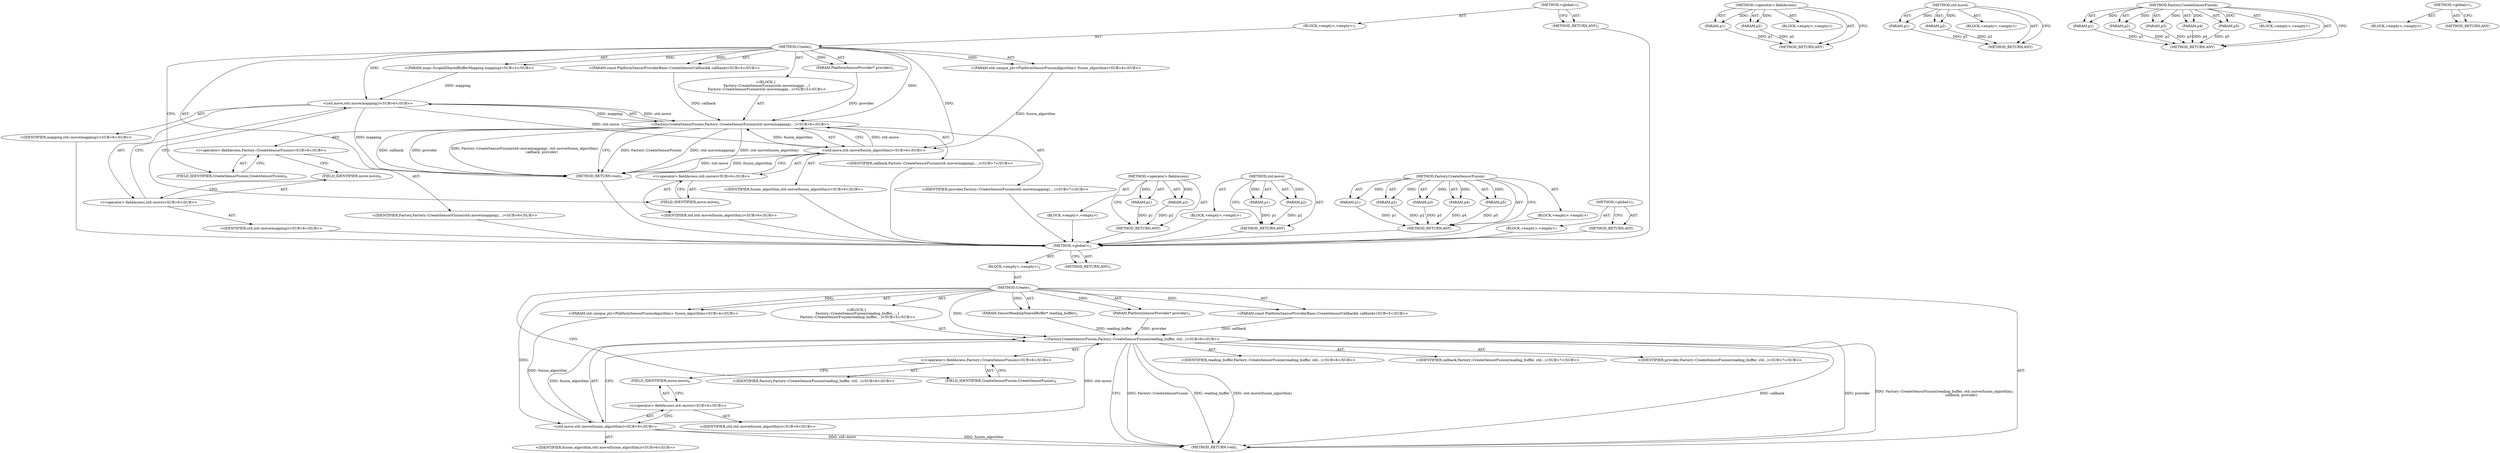digraph "&lt;global&gt;" {
vulnerable_6 [label=<(METHOD,&lt;global&gt;)<SUB>1</SUB>>];
vulnerable_7 [label=<(BLOCK,&lt;empty&gt;,&lt;empty&gt;)<SUB>1</SUB>>];
vulnerable_8 [label=<(METHOD,Create)<SUB>1</SUB>>];
vulnerable_9 [label="<(PARAM,mojo::ScopedSharedBufferMapping mapping)<SUB>2</SUB>>"];
vulnerable_10 [label=<(PARAM,PlatformSensorProvider* provider)<SUB>3</SUB>>];
vulnerable_11 [label="<(PARAM,std::unique_ptr&lt;PlatformSensorFusionAlgorithm&gt; fusion_algorithm)<SUB>4</SUB>>"];
vulnerable_12 [label="<(PARAM,const PlatformSensorProviderBase::CreateSensorCallback&amp; callback)<SUB>5</SUB>>"];
vulnerable_13 [label="<(BLOCK,{
  Factory::CreateSensorFusion(std::move(mappi...,{
  Factory::CreateSensorFusion(std::move(mappi...)<SUB>5</SUB>>"];
vulnerable_14 [label="<(Factory.CreateSensorFusion,Factory::CreateSensorFusion(std::move(mapping),...)<SUB>6</SUB>>"];
vulnerable_15 [label="<(&lt;operator&gt;.fieldAccess,Factory::CreateSensorFusion)<SUB>6</SUB>>"];
vulnerable_16 [label="<(IDENTIFIER,Factory,Factory::CreateSensorFusion(std::move(mapping),...)<SUB>6</SUB>>"];
vulnerable_17 [label=<(FIELD_IDENTIFIER,CreateSensorFusion,CreateSensorFusion)<SUB>6</SUB>>];
vulnerable_18 [label="<(std.move,std::move(mapping))<SUB>6</SUB>>"];
vulnerable_19 [label="<(&lt;operator&gt;.fieldAccess,std::move)<SUB>6</SUB>>"];
vulnerable_20 [label="<(IDENTIFIER,std,std::move(mapping))<SUB>6</SUB>>"];
vulnerable_21 [label=<(FIELD_IDENTIFIER,move,move)<SUB>6</SUB>>];
vulnerable_22 [label="<(IDENTIFIER,mapping,std::move(mapping))<SUB>6</SUB>>"];
vulnerable_23 [label="<(std.move,std::move(fusion_algorithm))<SUB>6</SUB>>"];
vulnerable_24 [label="<(&lt;operator&gt;.fieldAccess,std::move)<SUB>6</SUB>>"];
vulnerable_25 [label="<(IDENTIFIER,std,std::move(fusion_algorithm))<SUB>6</SUB>>"];
vulnerable_26 [label=<(FIELD_IDENTIFIER,move,move)<SUB>6</SUB>>];
vulnerable_27 [label="<(IDENTIFIER,fusion_algorithm,std::move(fusion_algorithm))<SUB>6</SUB>>"];
vulnerable_28 [label="<(IDENTIFIER,callback,Factory::CreateSensorFusion(std::move(mapping),...)<SUB>7</SUB>>"];
vulnerable_29 [label="<(IDENTIFIER,provider,Factory::CreateSensorFusion(std::move(mapping),...)<SUB>7</SUB>>"];
vulnerable_30 [label=<(METHOD_RETURN,void)<SUB>1</SUB>>];
vulnerable_32 [label=<(METHOD_RETURN,ANY)<SUB>1</SUB>>];
vulnerable_63 [label=<(METHOD,&lt;operator&gt;.fieldAccess)>];
vulnerable_64 [label=<(PARAM,p1)>];
vulnerable_65 [label=<(PARAM,p2)>];
vulnerable_66 [label=<(BLOCK,&lt;empty&gt;,&lt;empty&gt;)>];
vulnerable_67 [label=<(METHOD_RETURN,ANY)>];
vulnerable_68 [label=<(METHOD,std.move)>];
vulnerable_69 [label=<(PARAM,p1)>];
vulnerable_70 [label=<(PARAM,p2)>];
vulnerable_71 [label=<(BLOCK,&lt;empty&gt;,&lt;empty&gt;)>];
vulnerable_72 [label=<(METHOD_RETURN,ANY)>];
vulnerable_55 [label=<(METHOD,Factory.CreateSensorFusion)>];
vulnerable_56 [label=<(PARAM,p1)>];
vulnerable_57 [label=<(PARAM,p2)>];
vulnerable_58 [label=<(PARAM,p3)>];
vulnerable_59 [label=<(PARAM,p4)>];
vulnerable_60 [label=<(PARAM,p5)>];
vulnerable_61 [label=<(BLOCK,&lt;empty&gt;,&lt;empty&gt;)>];
vulnerable_62 [label=<(METHOD_RETURN,ANY)>];
vulnerable_49 [label=<(METHOD,&lt;global&gt;)<SUB>1</SUB>>];
vulnerable_50 [label=<(BLOCK,&lt;empty&gt;,&lt;empty&gt;)>];
vulnerable_51 [label=<(METHOD_RETURN,ANY)>];
fixed_6 [label=<(METHOD,&lt;global&gt;)<SUB>1</SUB>>];
fixed_7 [label=<(BLOCK,&lt;empty&gt;,&lt;empty&gt;)<SUB>1</SUB>>];
fixed_8 [label=<(METHOD,Create)<SUB>1</SUB>>];
fixed_9 [label=<(PARAM,SensorReadingSharedBuffer* reading_buffer)<SUB>2</SUB>>];
fixed_10 [label=<(PARAM,PlatformSensorProvider* provider)<SUB>3</SUB>>];
fixed_11 [label="<(PARAM,std::unique_ptr&lt;PlatformSensorFusionAlgorithm&gt; fusion_algorithm)<SUB>4</SUB>>"];
fixed_12 [label="<(PARAM,const PlatformSensorProviderBase::CreateSensorCallback&amp; callback)<SUB>5</SUB>>"];
fixed_13 [label="<(BLOCK,{
  Factory::CreateSensorFusion(reading_buffer,...,{
  Factory::CreateSensorFusion(reading_buffer,...)<SUB>5</SUB>>"];
fixed_14 [label="<(Factory.CreateSensorFusion,Factory::CreateSensorFusion(reading_buffer, std...)<SUB>6</SUB>>"];
fixed_15 [label="<(&lt;operator&gt;.fieldAccess,Factory::CreateSensorFusion)<SUB>6</SUB>>"];
fixed_16 [label="<(IDENTIFIER,Factory,Factory::CreateSensorFusion(reading_buffer, std...)<SUB>6</SUB>>"];
fixed_17 [label=<(FIELD_IDENTIFIER,CreateSensorFusion,CreateSensorFusion)<SUB>6</SUB>>];
fixed_18 [label="<(IDENTIFIER,reading_buffer,Factory::CreateSensorFusion(reading_buffer, std...)<SUB>6</SUB>>"];
fixed_19 [label="<(std.move,std::move(fusion_algorithm))<SUB>6</SUB>>"];
fixed_20 [label="<(&lt;operator&gt;.fieldAccess,std::move)<SUB>6</SUB>>"];
fixed_21 [label="<(IDENTIFIER,std,std::move(fusion_algorithm))<SUB>6</SUB>>"];
fixed_22 [label=<(FIELD_IDENTIFIER,move,move)<SUB>6</SUB>>];
fixed_23 [label="<(IDENTIFIER,fusion_algorithm,std::move(fusion_algorithm))<SUB>6</SUB>>"];
fixed_24 [label="<(IDENTIFIER,callback,Factory::CreateSensorFusion(reading_buffer, std...)<SUB>7</SUB>>"];
fixed_25 [label="<(IDENTIFIER,provider,Factory::CreateSensorFusion(reading_buffer, std...)<SUB>7</SUB>>"];
fixed_26 [label=<(METHOD_RETURN,void)<SUB>1</SUB>>];
fixed_28 [label=<(METHOD_RETURN,ANY)<SUB>1</SUB>>];
fixed_59 [label=<(METHOD,&lt;operator&gt;.fieldAccess)>];
fixed_60 [label=<(PARAM,p1)>];
fixed_61 [label=<(PARAM,p2)>];
fixed_62 [label=<(BLOCK,&lt;empty&gt;,&lt;empty&gt;)>];
fixed_63 [label=<(METHOD_RETURN,ANY)>];
fixed_64 [label=<(METHOD,std.move)>];
fixed_65 [label=<(PARAM,p1)>];
fixed_66 [label=<(PARAM,p2)>];
fixed_67 [label=<(BLOCK,&lt;empty&gt;,&lt;empty&gt;)>];
fixed_68 [label=<(METHOD_RETURN,ANY)>];
fixed_51 [label=<(METHOD,Factory.CreateSensorFusion)>];
fixed_52 [label=<(PARAM,p1)>];
fixed_53 [label=<(PARAM,p2)>];
fixed_54 [label=<(PARAM,p3)>];
fixed_55 [label=<(PARAM,p4)>];
fixed_56 [label=<(PARAM,p5)>];
fixed_57 [label=<(BLOCK,&lt;empty&gt;,&lt;empty&gt;)>];
fixed_58 [label=<(METHOD_RETURN,ANY)>];
fixed_45 [label=<(METHOD,&lt;global&gt;)<SUB>1</SUB>>];
fixed_46 [label=<(BLOCK,&lt;empty&gt;,&lt;empty&gt;)>];
fixed_47 [label=<(METHOD_RETURN,ANY)>];
vulnerable_6 -> vulnerable_7  [key=0, label="AST: "];
vulnerable_6 -> vulnerable_32  [key=0, label="AST: "];
vulnerable_6 -> vulnerable_32  [key=1, label="CFG: "];
vulnerable_7 -> vulnerable_8  [key=0, label="AST: "];
vulnerable_8 -> vulnerable_9  [key=0, label="AST: "];
vulnerable_8 -> vulnerable_9  [key=1, label="DDG: "];
vulnerable_8 -> vulnerable_10  [key=0, label="AST: "];
vulnerable_8 -> vulnerable_10  [key=1, label="DDG: "];
vulnerable_8 -> vulnerable_11  [key=0, label="AST: "];
vulnerable_8 -> vulnerable_11  [key=1, label="DDG: "];
vulnerable_8 -> vulnerable_12  [key=0, label="AST: "];
vulnerable_8 -> vulnerable_12  [key=1, label="DDG: "];
vulnerable_8 -> vulnerable_13  [key=0, label="AST: "];
vulnerable_8 -> vulnerable_30  [key=0, label="AST: "];
vulnerable_8 -> vulnerable_17  [key=0, label="CFG: "];
vulnerable_8 -> vulnerable_14  [key=0, label="DDG: "];
vulnerable_8 -> vulnerable_18  [key=0, label="DDG: "];
vulnerable_8 -> vulnerable_23  [key=0, label="DDG: "];
vulnerable_9 -> vulnerable_18  [key=0, label="DDG: mapping"];
vulnerable_10 -> vulnerable_14  [key=0, label="DDG: provider"];
vulnerable_11 -> vulnerable_23  [key=0, label="DDG: fusion_algorithm"];
vulnerable_12 -> vulnerable_14  [key=0, label="DDG: callback"];
vulnerable_13 -> vulnerable_14  [key=0, label="AST: "];
vulnerable_14 -> vulnerable_15  [key=0, label="AST: "];
vulnerable_14 -> vulnerable_18  [key=0, label="AST: "];
vulnerable_14 -> vulnerable_23  [key=0, label="AST: "];
vulnerable_14 -> vulnerable_28  [key=0, label="AST: "];
vulnerable_14 -> vulnerable_29  [key=0, label="AST: "];
vulnerable_14 -> vulnerable_30  [key=0, label="CFG: "];
vulnerable_14 -> vulnerable_30  [key=1, label="DDG: Factory::CreateSensorFusion"];
vulnerable_14 -> vulnerable_30  [key=2, label="DDG: std::move(mapping)"];
vulnerable_14 -> vulnerable_30  [key=3, label="DDG: std::move(fusion_algorithm)"];
vulnerable_14 -> vulnerable_30  [key=4, label="DDG: callback"];
vulnerable_14 -> vulnerable_30  [key=5, label="DDG: provider"];
vulnerable_14 -> vulnerable_30  [key=6, label="DDG: Factory::CreateSensorFusion(std::move(mapping), std::move(fusion_algorithm),
                               callback, provider)"];
vulnerable_15 -> vulnerable_16  [key=0, label="AST: "];
vulnerable_15 -> vulnerable_17  [key=0, label="AST: "];
vulnerable_15 -> vulnerable_21  [key=0, label="CFG: "];
vulnerable_16 -> fixed_6  [key=0];
vulnerable_17 -> vulnerable_15  [key=0, label="CFG: "];
vulnerable_18 -> vulnerable_19  [key=0, label="AST: "];
vulnerable_18 -> vulnerable_22  [key=0, label="AST: "];
vulnerable_18 -> vulnerable_26  [key=0, label="CFG: "];
vulnerable_18 -> vulnerable_30  [key=0, label="DDG: mapping"];
vulnerable_18 -> vulnerable_14  [key=0, label="DDG: std::move"];
vulnerable_18 -> vulnerable_14  [key=1, label="DDG: mapping"];
vulnerable_18 -> vulnerable_23  [key=0, label="DDG: std::move"];
vulnerable_19 -> vulnerable_20  [key=0, label="AST: "];
vulnerable_19 -> vulnerable_21  [key=0, label="AST: "];
vulnerable_19 -> vulnerable_18  [key=0, label="CFG: "];
vulnerable_20 -> fixed_6  [key=0];
vulnerable_21 -> vulnerable_19  [key=0, label="CFG: "];
vulnerable_22 -> fixed_6  [key=0];
vulnerable_23 -> vulnerable_24  [key=0, label="AST: "];
vulnerable_23 -> vulnerable_27  [key=0, label="AST: "];
vulnerable_23 -> vulnerable_14  [key=0, label="CFG: "];
vulnerable_23 -> vulnerable_14  [key=1, label="DDG: std::move"];
vulnerable_23 -> vulnerable_14  [key=2, label="DDG: fusion_algorithm"];
vulnerable_23 -> vulnerable_30  [key=0, label="DDG: std::move"];
vulnerable_23 -> vulnerable_30  [key=1, label="DDG: fusion_algorithm"];
vulnerable_24 -> vulnerable_25  [key=0, label="AST: "];
vulnerable_24 -> vulnerable_26  [key=0, label="AST: "];
vulnerable_24 -> vulnerable_23  [key=0, label="CFG: "];
vulnerable_25 -> fixed_6  [key=0];
vulnerable_26 -> vulnerable_24  [key=0, label="CFG: "];
vulnerable_27 -> fixed_6  [key=0];
vulnerable_28 -> fixed_6  [key=0];
vulnerable_29 -> fixed_6  [key=0];
vulnerable_30 -> fixed_6  [key=0];
vulnerable_32 -> fixed_6  [key=0];
vulnerable_63 -> vulnerable_64  [key=0, label="AST: "];
vulnerable_63 -> vulnerable_64  [key=1, label="DDG: "];
vulnerable_63 -> vulnerable_66  [key=0, label="AST: "];
vulnerable_63 -> vulnerable_65  [key=0, label="AST: "];
vulnerable_63 -> vulnerable_65  [key=1, label="DDG: "];
vulnerable_63 -> vulnerable_67  [key=0, label="AST: "];
vulnerable_63 -> vulnerable_67  [key=1, label="CFG: "];
vulnerable_64 -> vulnerable_67  [key=0, label="DDG: p1"];
vulnerable_65 -> vulnerable_67  [key=0, label="DDG: p2"];
vulnerable_66 -> fixed_6  [key=0];
vulnerable_67 -> fixed_6  [key=0];
vulnerable_68 -> vulnerable_69  [key=0, label="AST: "];
vulnerable_68 -> vulnerable_69  [key=1, label="DDG: "];
vulnerable_68 -> vulnerable_71  [key=0, label="AST: "];
vulnerable_68 -> vulnerable_70  [key=0, label="AST: "];
vulnerable_68 -> vulnerable_70  [key=1, label="DDG: "];
vulnerable_68 -> vulnerable_72  [key=0, label="AST: "];
vulnerable_68 -> vulnerable_72  [key=1, label="CFG: "];
vulnerable_69 -> vulnerable_72  [key=0, label="DDG: p1"];
vulnerable_70 -> vulnerable_72  [key=0, label="DDG: p2"];
vulnerable_71 -> fixed_6  [key=0];
vulnerable_72 -> fixed_6  [key=0];
vulnerable_55 -> vulnerable_56  [key=0, label="AST: "];
vulnerable_55 -> vulnerable_56  [key=1, label="DDG: "];
vulnerable_55 -> vulnerable_61  [key=0, label="AST: "];
vulnerable_55 -> vulnerable_57  [key=0, label="AST: "];
vulnerable_55 -> vulnerable_57  [key=1, label="DDG: "];
vulnerable_55 -> vulnerable_62  [key=0, label="AST: "];
vulnerable_55 -> vulnerable_62  [key=1, label="CFG: "];
vulnerable_55 -> vulnerable_58  [key=0, label="AST: "];
vulnerable_55 -> vulnerable_58  [key=1, label="DDG: "];
vulnerable_55 -> vulnerable_59  [key=0, label="AST: "];
vulnerable_55 -> vulnerable_59  [key=1, label="DDG: "];
vulnerable_55 -> vulnerable_60  [key=0, label="AST: "];
vulnerable_55 -> vulnerable_60  [key=1, label="DDG: "];
vulnerable_56 -> vulnerable_62  [key=0, label="DDG: p1"];
vulnerable_57 -> vulnerable_62  [key=0, label="DDG: p2"];
vulnerable_58 -> vulnerable_62  [key=0, label="DDG: p3"];
vulnerable_59 -> vulnerable_62  [key=0, label="DDG: p4"];
vulnerable_60 -> vulnerable_62  [key=0, label="DDG: p5"];
vulnerable_61 -> fixed_6  [key=0];
vulnerable_62 -> fixed_6  [key=0];
vulnerable_49 -> vulnerable_50  [key=0, label="AST: "];
vulnerable_49 -> vulnerable_51  [key=0, label="AST: "];
vulnerable_49 -> vulnerable_51  [key=1, label="CFG: "];
vulnerable_50 -> fixed_6  [key=0];
vulnerable_51 -> fixed_6  [key=0];
fixed_6 -> fixed_7  [key=0, label="AST: "];
fixed_6 -> fixed_28  [key=0, label="AST: "];
fixed_6 -> fixed_28  [key=1, label="CFG: "];
fixed_7 -> fixed_8  [key=0, label="AST: "];
fixed_8 -> fixed_9  [key=0, label="AST: "];
fixed_8 -> fixed_9  [key=1, label="DDG: "];
fixed_8 -> fixed_10  [key=0, label="AST: "];
fixed_8 -> fixed_10  [key=1, label="DDG: "];
fixed_8 -> fixed_11  [key=0, label="AST: "];
fixed_8 -> fixed_11  [key=1, label="DDG: "];
fixed_8 -> fixed_12  [key=0, label="AST: "];
fixed_8 -> fixed_12  [key=1, label="DDG: "];
fixed_8 -> fixed_13  [key=0, label="AST: "];
fixed_8 -> fixed_26  [key=0, label="AST: "];
fixed_8 -> fixed_17  [key=0, label="CFG: "];
fixed_8 -> fixed_14  [key=0, label="DDG: "];
fixed_8 -> fixed_19  [key=0, label="DDG: "];
fixed_9 -> fixed_14  [key=0, label="DDG: reading_buffer"];
fixed_10 -> fixed_14  [key=0, label="DDG: provider"];
fixed_11 -> fixed_19  [key=0, label="DDG: fusion_algorithm"];
fixed_12 -> fixed_14  [key=0, label="DDG: callback"];
fixed_13 -> fixed_14  [key=0, label="AST: "];
fixed_14 -> fixed_15  [key=0, label="AST: "];
fixed_14 -> fixed_18  [key=0, label="AST: "];
fixed_14 -> fixed_19  [key=0, label="AST: "];
fixed_14 -> fixed_24  [key=0, label="AST: "];
fixed_14 -> fixed_25  [key=0, label="AST: "];
fixed_14 -> fixed_26  [key=0, label="CFG: "];
fixed_14 -> fixed_26  [key=1, label="DDG: Factory::CreateSensorFusion"];
fixed_14 -> fixed_26  [key=2, label="DDG: reading_buffer"];
fixed_14 -> fixed_26  [key=3, label="DDG: std::move(fusion_algorithm)"];
fixed_14 -> fixed_26  [key=4, label="DDG: callback"];
fixed_14 -> fixed_26  [key=5, label="DDG: provider"];
fixed_14 -> fixed_26  [key=6, label="DDG: Factory::CreateSensorFusion(reading_buffer, std::move(fusion_algorithm),
                               callback, provider)"];
fixed_15 -> fixed_16  [key=0, label="AST: "];
fixed_15 -> fixed_17  [key=0, label="AST: "];
fixed_15 -> fixed_22  [key=0, label="CFG: "];
fixed_17 -> fixed_15  [key=0, label="CFG: "];
fixed_19 -> fixed_20  [key=0, label="AST: "];
fixed_19 -> fixed_23  [key=0, label="AST: "];
fixed_19 -> fixed_14  [key=0, label="CFG: "];
fixed_19 -> fixed_14  [key=1, label="DDG: std::move"];
fixed_19 -> fixed_14  [key=2, label="DDG: fusion_algorithm"];
fixed_19 -> fixed_26  [key=0, label="DDG: std::move"];
fixed_19 -> fixed_26  [key=1, label="DDG: fusion_algorithm"];
fixed_20 -> fixed_21  [key=0, label="AST: "];
fixed_20 -> fixed_22  [key=0, label="AST: "];
fixed_20 -> fixed_19  [key=0, label="CFG: "];
fixed_22 -> fixed_20  [key=0, label="CFG: "];
fixed_59 -> fixed_60  [key=0, label="AST: "];
fixed_59 -> fixed_60  [key=1, label="DDG: "];
fixed_59 -> fixed_62  [key=0, label="AST: "];
fixed_59 -> fixed_61  [key=0, label="AST: "];
fixed_59 -> fixed_61  [key=1, label="DDG: "];
fixed_59 -> fixed_63  [key=0, label="AST: "];
fixed_59 -> fixed_63  [key=1, label="CFG: "];
fixed_60 -> fixed_63  [key=0, label="DDG: p1"];
fixed_61 -> fixed_63  [key=0, label="DDG: p2"];
fixed_64 -> fixed_65  [key=0, label="AST: "];
fixed_64 -> fixed_65  [key=1, label="DDG: "];
fixed_64 -> fixed_67  [key=0, label="AST: "];
fixed_64 -> fixed_66  [key=0, label="AST: "];
fixed_64 -> fixed_66  [key=1, label="DDG: "];
fixed_64 -> fixed_68  [key=0, label="AST: "];
fixed_64 -> fixed_68  [key=1, label="CFG: "];
fixed_65 -> fixed_68  [key=0, label="DDG: p1"];
fixed_66 -> fixed_68  [key=0, label="DDG: p2"];
fixed_51 -> fixed_52  [key=0, label="AST: "];
fixed_51 -> fixed_52  [key=1, label="DDG: "];
fixed_51 -> fixed_57  [key=0, label="AST: "];
fixed_51 -> fixed_53  [key=0, label="AST: "];
fixed_51 -> fixed_53  [key=1, label="DDG: "];
fixed_51 -> fixed_58  [key=0, label="AST: "];
fixed_51 -> fixed_58  [key=1, label="CFG: "];
fixed_51 -> fixed_54  [key=0, label="AST: "];
fixed_51 -> fixed_54  [key=1, label="DDG: "];
fixed_51 -> fixed_55  [key=0, label="AST: "];
fixed_51 -> fixed_55  [key=1, label="DDG: "];
fixed_51 -> fixed_56  [key=0, label="AST: "];
fixed_51 -> fixed_56  [key=1, label="DDG: "];
fixed_52 -> fixed_58  [key=0, label="DDG: p1"];
fixed_53 -> fixed_58  [key=0, label="DDG: p2"];
fixed_54 -> fixed_58  [key=0, label="DDG: p3"];
fixed_55 -> fixed_58  [key=0, label="DDG: p4"];
fixed_56 -> fixed_58  [key=0, label="DDG: p5"];
fixed_45 -> fixed_46  [key=0, label="AST: "];
fixed_45 -> fixed_47  [key=0, label="AST: "];
fixed_45 -> fixed_47  [key=1, label="CFG: "];
}
